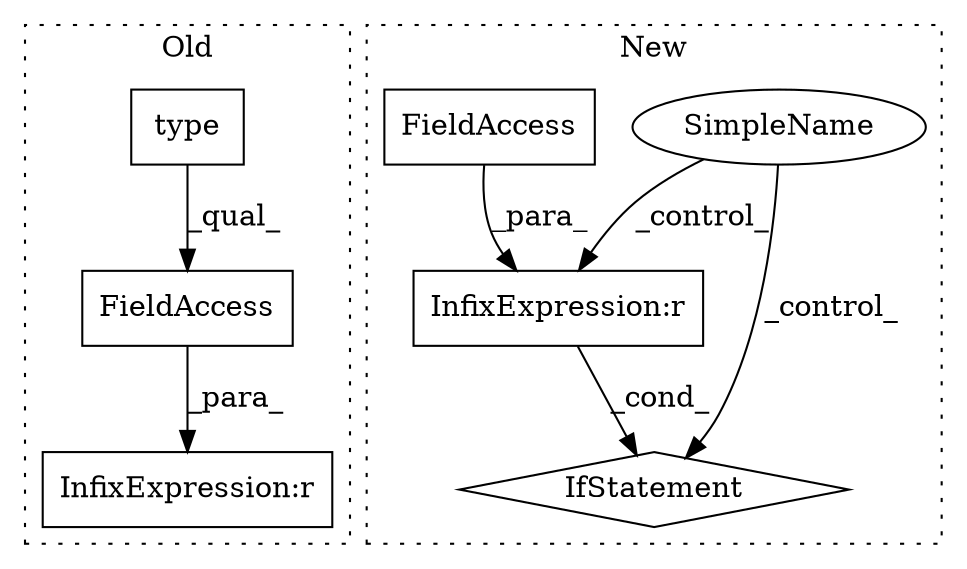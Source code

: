 digraph G {
subgraph cluster0 {
1 [label="type" a="32" s="5215,5236" l="5,1" shape="box"];
5 [label="InfixExpression:r" a="27" s="5248" l="4" shape="box"];
7 [label="FieldAccess" a="22" s="5215" l="33" shape="box"];
label = "Old";
style="dotted";
}
subgraph cluster1 {
2 [label="IfStatement" a="25" s="5063,5093" l="4,2" shape="diamond"];
3 [label="InfixExpression:r" a="27" s="5088" l="4" shape="box"];
4 [label="SimpleName" a="42" s="" l="" shape="ellipse"];
6 [label="FieldAccess" a="22" s="5067" l="21" shape="box"];
label = "New";
style="dotted";
}
1 -> 7 [label="_qual_"];
3 -> 2 [label="_cond_"];
4 -> 3 [label="_control_"];
4 -> 2 [label="_control_"];
6 -> 3 [label="_para_"];
7 -> 5 [label="_para_"];
}